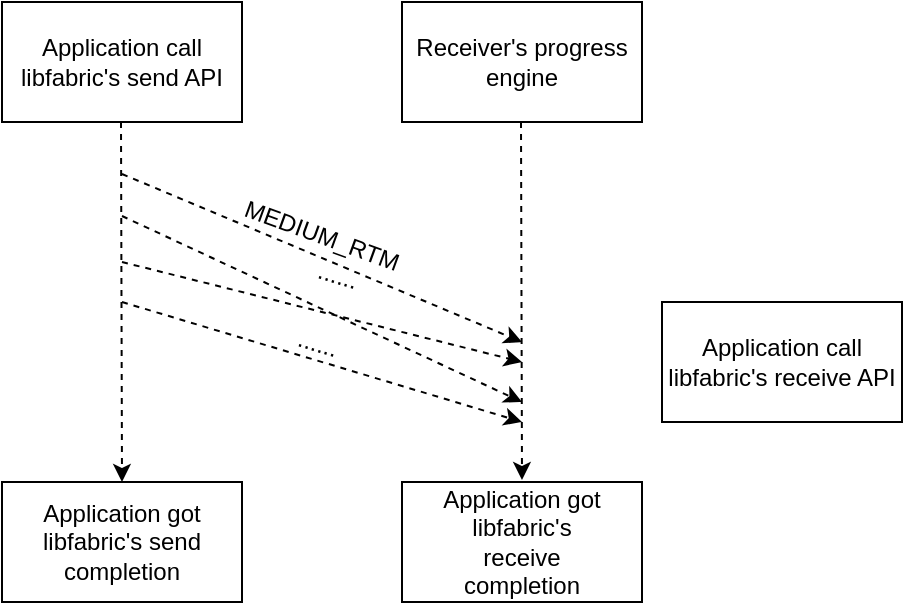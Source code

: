 <mxfile version="12.4.8" type="device"><diagram id="dTPj6XVY3x3ysBFnl7aE" name="Page-1"><mxGraphModel dx="1426" dy="718" grid="1" gridSize="10" guides="1" tooltips="1" connect="1" arrows="1" fold="1" page="1" pageScale="1" pageWidth="850" pageHeight="1100" math="0" shadow="0"><root><mxCell id="0"/><mxCell id="1" parent="0"/><mxCell id="hM9hUbB8x_-XiU8bxfhU-2" value="Application call libfabric's send API" style="rounded=0;whiteSpace=wrap;html=1;" parent="1" vertex="1"><mxGeometry x="20" y="20" width="120" height="60" as="geometry"/></mxCell><mxCell id="hM9hUbB8x_-XiU8bxfhU-3" value="Receiver's progress engine" style="rounded=0;whiteSpace=wrap;html=1;" parent="1" vertex="1"><mxGeometry x="220" y="20" width="120" height="60" as="geometry"/></mxCell><mxCell id="hM9hUbB8x_-XiU8bxfhU-6" value="" style="endArrow=classic;html=1;dashed=1;entryX=0.5;entryY=0;entryDx=0;entryDy=0;" parent="1" target="hM9hUbB8x_-XiU8bxfhU-9" edge="1"><mxGeometry width="50" height="50" relative="1" as="geometry"><mxPoint x="79.5" y="80" as="sourcePoint"/><mxPoint x="80" y="250" as="targetPoint"/></mxGeometry></mxCell><mxCell id="hM9hUbB8x_-XiU8bxfhU-7" value="" style="endArrow=classic;html=1;dashed=1;" parent="1" edge="1"><mxGeometry width="50" height="50" relative="1" as="geometry"><mxPoint x="279.5" y="80" as="sourcePoint"/><mxPoint x="280" y="259" as="targetPoint"/></mxGeometry></mxCell><mxCell id="hM9hUbB8x_-XiU8bxfhU-8" value="" style="endArrow=classic;html=1;dashed=1;" parent="1" edge="1"><mxGeometry width="50" height="50" relative="1" as="geometry"><mxPoint x="80" y="106" as="sourcePoint"/><mxPoint x="280" y="190" as="targetPoint"/></mxGeometry></mxCell><mxCell id="hM9hUbB8x_-XiU8bxfhU-9" value="Application got libfabric's send&lt;br&gt;completion" style="rounded=0;whiteSpace=wrap;html=1;" parent="1" vertex="1"><mxGeometry x="20" y="260" width="120" height="60" as="geometry"/></mxCell><mxCell id="hM9hUbB8x_-XiU8bxfhU-10" value="Application got libfabric's&lt;br&gt;receive&lt;br&gt;completion" style="rounded=0;whiteSpace=wrap;html=1;" parent="1" vertex="1"><mxGeometry x="220" y="260" width="120" height="60" as="geometry"/></mxCell><mxCell id="hM9hUbB8x_-XiU8bxfhU-14" value="MEDIUM_RTM" style="text;html=1;strokeColor=none;fillColor=none;align=center;verticalAlign=middle;whiteSpace=wrap;rounded=0;rotation=20;" parent="1" vertex="1"><mxGeometry x="160" y="127" width="40" height="20" as="geometry"/></mxCell><mxCell id="t5pqGKw1t42nRHRLPs7l-1" value="" style="endArrow=classic;html=1;dashed=1;" parent="1" edge="1"><mxGeometry width="50" height="50" relative="1" as="geometry"><mxPoint x="80" y="127" as="sourcePoint"/><mxPoint x="280" y="220" as="targetPoint"/></mxGeometry></mxCell><mxCell id="t5pqGKw1t42nRHRLPs7l-2" value="" style="endArrow=classic;html=1;dashed=1;" parent="1" edge="1"><mxGeometry width="50" height="50" relative="1" as="geometry"><mxPoint x="80" y="150" as="sourcePoint"/><mxPoint x="280" y="200" as="targetPoint"/></mxGeometry></mxCell><mxCell id="t5pqGKw1t42nRHRLPs7l-3" value="" style="endArrow=classic;html=1;dashed=1;" parent="1" edge="1"><mxGeometry width="50" height="50" relative="1" as="geometry"><mxPoint x="80" y="170" as="sourcePoint"/><mxPoint x="280" y="230" as="targetPoint"/></mxGeometry></mxCell><mxCell id="rKkq31-RpOs3An9CLb85-7" value="......" style="text;html=1;strokeColor=none;fillColor=none;align=center;verticalAlign=middle;whiteSpace=wrap;rounded=0;rotation=17;" vertex="1" parent="1"><mxGeometry x="158" y="181" width="40" height="20" as="geometry"/></mxCell><mxCell id="rKkq31-RpOs3An9CLb85-8" value="Application call libfabric's receive API" style="rounded=0;whiteSpace=wrap;html=1;" vertex="1" parent="1"><mxGeometry x="350" y="170" width="120" height="60" as="geometry"/></mxCell><mxCell id="rKkq31-RpOs3An9CLb85-12" value="......" style="text;html=1;strokeColor=none;fillColor=none;align=center;verticalAlign=middle;whiteSpace=wrap;rounded=0;rotation=17;" vertex="1" parent="1"><mxGeometry x="168" y="147" width="40" height="20" as="geometry"/></mxCell></root></mxGraphModel></diagram></mxfile>